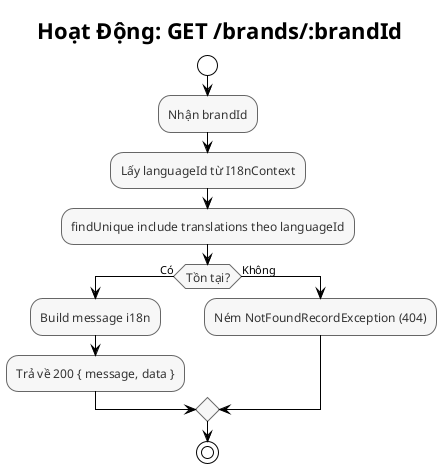 @startuml Brand - Detail Activity
!theme plain
skinparam backgroundColor #FFFFFF
skinparam activityFontSize 12
skinparam activityFontColor #333333
skinparam activityBorderColor #666666
skinparam activityBackgroundColor #F7F7F7

title Hoạt Động: GET /brands/:brandId

start
:Nhận brandId;
:Lấy languageId từ I18nContext;
:findUnique include translations theo languageId;
if (Tồn tại?) then (Có)
  :Build message i18n;
  :Trả về 200 { message, data };
else (Không)
  :Ném NotFoundRecordException (404);
endif
stop

@enduml


